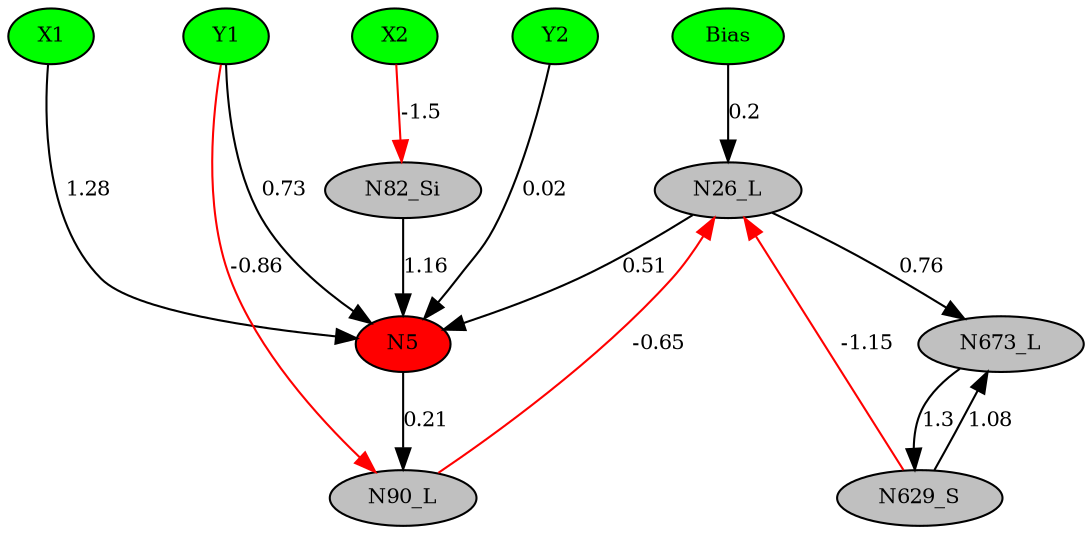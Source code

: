 digraph g { 
N0 [shape=ellipse, label=Bias,fontsize=10,height=0.1,width=0.1,style=filled,fillcolor=green]
N1[shape=ellipse label=X1,fontsize=10,height=0.1,width=0.1,style=filled,fillcolor=green]
N2[shape=ellipse label=Y1,fontsize=10,height=0.1,width=0.1,style=filled,fillcolor=green]
N3[shape=ellipse label=X2,fontsize=10,height=0.1,width=0.1,style=filled,fillcolor=green]
N4[shape=ellipse label=Y2,fontsize=10,height=0.1,width=0.1,style=filled,fillcolor=green]
N5[shape=ellipse,fontsize = 10, height = 0.1, width = 0.1, style = filled, fillcolor = red]
N26[shape=ellipse, label=N26_L,fontsize=10,height=0.1,width=0.1,style=filled,fillcolor=gray]
N82[shape=ellipse, label=N82_Si,fontsize=10,height=0.1,width=0.1,style=filled,fillcolor=gray]
N90[shape=ellipse, label=N90_L,fontsize=10,height=0.1,width=0.1,style=filled,fillcolor=gray]
N629[shape=ellipse, label=N629_S,fontsize=10,height=0.1,width=0.1,style=filled,fillcolor=gray]
N673[shape=ellipse, label=N673_L,fontsize=10,height=0.1,width=0.1,style=filled,fillcolor=gray]
N1 -> N5 [color=black] [ label=1.28,fontsize=10]
N2 -> N5 [color=black] [ label=0.73,fontsize=10]
N4 -> N5 [color=black] [ label=0.02,fontsize=10]
N0 -> N26 [color=black] [ label=0.2,fontsize=10]
N26 -> N5 [color=black] [ label=0.51,fontsize=10]
N3 -> N82 [color=red] [arrowType=inv][ label=-1.5,fontsize=10]
N82 -> N5 [color=black] [ label=1.16,fontsize=10]
N2 -> N90 [color=red] [arrowType=inv][ label=-0.86,fontsize=10]
N90 -> N26 [color=red] [arrowType=inv][ label=-0.65,fontsize=10]
N5 -> N90 [color=black] [ label=0.21,fontsize=10]
N629 -> N26 [color=red] [arrowType=inv][ label=-1.15,fontsize=10]
N26 -> N673 [color=black] [ label=0.76,fontsize=10]
N673 -> N629 [color=black] [ label=1.3,fontsize=10]
N629 -> N673 [color=black] [ label=1.08,fontsize=10]
 { rank=same; 
N5
 } 
 { rank=same; 
N1 ->N2 ->N3 ->N4 ->N0 [style=invis]
 } 
}
